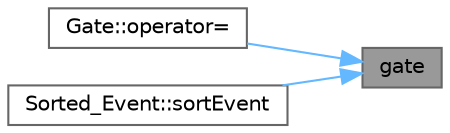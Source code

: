 digraph "gate"
{
 // LATEX_PDF_SIZE
  bgcolor="transparent";
  edge [fontname=Helvetica,fontsize=10,labelfontname=Helvetica,labelfontsize=10];
  node [fontname=Helvetica,fontsize=10,shape=box,height=0.2,width=0.4];
  rankdir="RL";
  Node1 [id="Node000001",label="gate",height=0.2,width=0.4,color="gray40", fillcolor="grey60", style="filled", fontcolor="black",tooltip=" "];
  Node1 -> Node2 [id="edge1_Node000001_Node000002",dir="back",color="steelblue1",style="solid",tooltip=" "];
  Node2 [id="Node000002",label="Gate::operator=",height=0.2,width=0.4,color="grey40", fillcolor="white", style="filled",URL="$class_gate.html#a8241e21ada548c8f46f230097e0c30f7",tooltip=" "];
  Node1 -> Node3 [id="edge2_Node000001_Node000003",dir="back",color="steelblue1",style="solid",tooltip=" "];
  Node3 [id="Node000003",label="Sorted_Event::sortEvent",height=0.2,width=0.4,color="grey40", fillcolor="white", style="filled",URL="$class_sorted___event.html#a526eefb6a423a59ff6096766c04c98e2",tooltip=" "];
}
